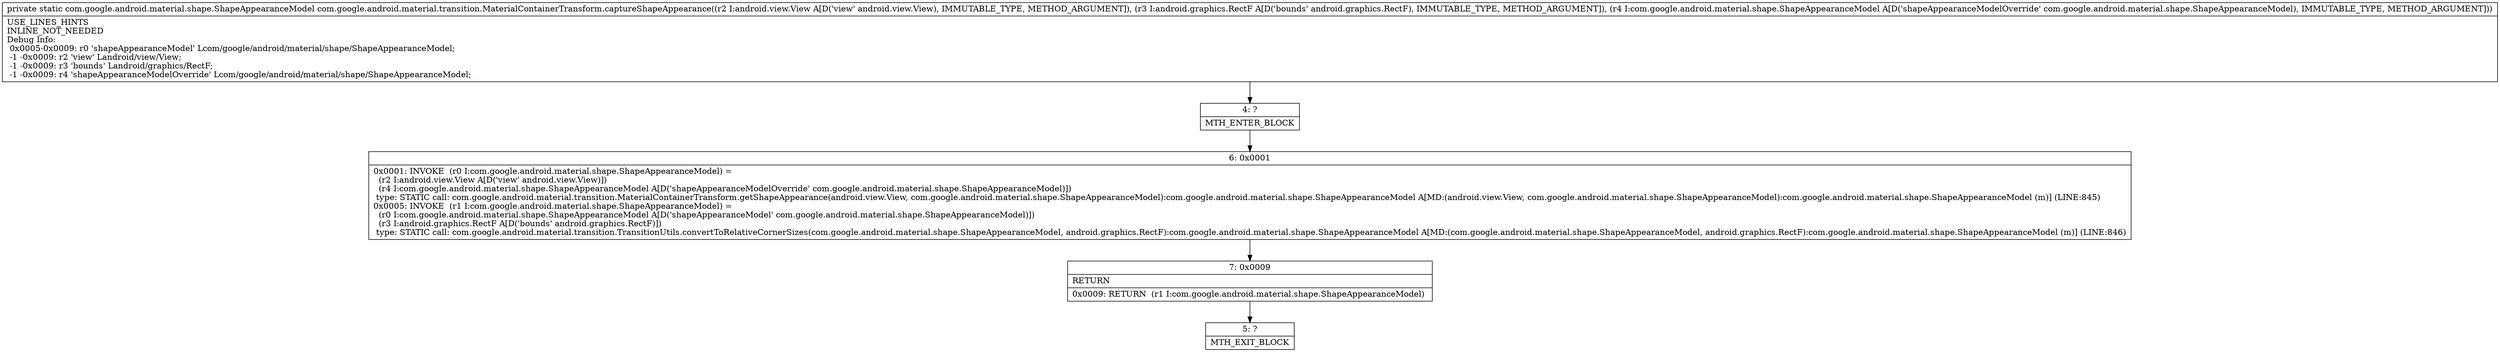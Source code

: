 digraph "CFG forcom.google.android.material.transition.MaterialContainerTransform.captureShapeAppearance(Landroid\/view\/View;Landroid\/graphics\/RectF;Lcom\/google\/android\/material\/shape\/ShapeAppearanceModel;)Lcom\/google\/android\/material\/shape\/ShapeAppearanceModel;" {
Node_4 [shape=record,label="{4\:\ ?|MTH_ENTER_BLOCK\l}"];
Node_6 [shape=record,label="{6\:\ 0x0001|0x0001: INVOKE  (r0 I:com.google.android.material.shape.ShapeAppearanceModel) = \l  (r2 I:android.view.View A[D('view' android.view.View)])\l  (r4 I:com.google.android.material.shape.ShapeAppearanceModel A[D('shapeAppearanceModelOverride' com.google.android.material.shape.ShapeAppearanceModel)])\l type: STATIC call: com.google.android.material.transition.MaterialContainerTransform.getShapeAppearance(android.view.View, com.google.android.material.shape.ShapeAppearanceModel):com.google.android.material.shape.ShapeAppearanceModel A[MD:(android.view.View, com.google.android.material.shape.ShapeAppearanceModel):com.google.android.material.shape.ShapeAppearanceModel (m)] (LINE:845)\l0x0005: INVOKE  (r1 I:com.google.android.material.shape.ShapeAppearanceModel) = \l  (r0 I:com.google.android.material.shape.ShapeAppearanceModel A[D('shapeAppearanceModel' com.google.android.material.shape.ShapeAppearanceModel)])\l  (r3 I:android.graphics.RectF A[D('bounds' android.graphics.RectF)])\l type: STATIC call: com.google.android.material.transition.TransitionUtils.convertToRelativeCornerSizes(com.google.android.material.shape.ShapeAppearanceModel, android.graphics.RectF):com.google.android.material.shape.ShapeAppearanceModel A[MD:(com.google.android.material.shape.ShapeAppearanceModel, android.graphics.RectF):com.google.android.material.shape.ShapeAppearanceModel (m)] (LINE:846)\l}"];
Node_7 [shape=record,label="{7\:\ 0x0009|RETURN\l|0x0009: RETURN  (r1 I:com.google.android.material.shape.ShapeAppearanceModel) \l}"];
Node_5 [shape=record,label="{5\:\ ?|MTH_EXIT_BLOCK\l}"];
MethodNode[shape=record,label="{private static com.google.android.material.shape.ShapeAppearanceModel com.google.android.material.transition.MaterialContainerTransform.captureShapeAppearance((r2 I:android.view.View A[D('view' android.view.View), IMMUTABLE_TYPE, METHOD_ARGUMENT]), (r3 I:android.graphics.RectF A[D('bounds' android.graphics.RectF), IMMUTABLE_TYPE, METHOD_ARGUMENT]), (r4 I:com.google.android.material.shape.ShapeAppearanceModel A[D('shapeAppearanceModelOverride' com.google.android.material.shape.ShapeAppearanceModel), IMMUTABLE_TYPE, METHOD_ARGUMENT]))  | USE_LINES_HINTS\lINLINE_NOT_NEEDED\lDebug Info:\l  0x0005\-0x0009: r0 'shapeAppearanceModel' Lcom\/google\/android\/material\/shape\/ShapeAppearanceModel;\l  \-1 \-0x0009: r2 'view' Landroid\/view\/View;\l  \-1 \-0x0009: r3 'bounds' Landroid\/graphics\/RectF;\l  \-1 \-0x0009: r4 'shapeAppearanceModelOverride' Lcom\/google\/android\/material\/shape\/ShapeAppearanceModel;\l}"];
MethodNode -> Node_4;Node_4 -> Node_6;
Node_6 -> Node_7;
Node_7 -> Node_5;
}

